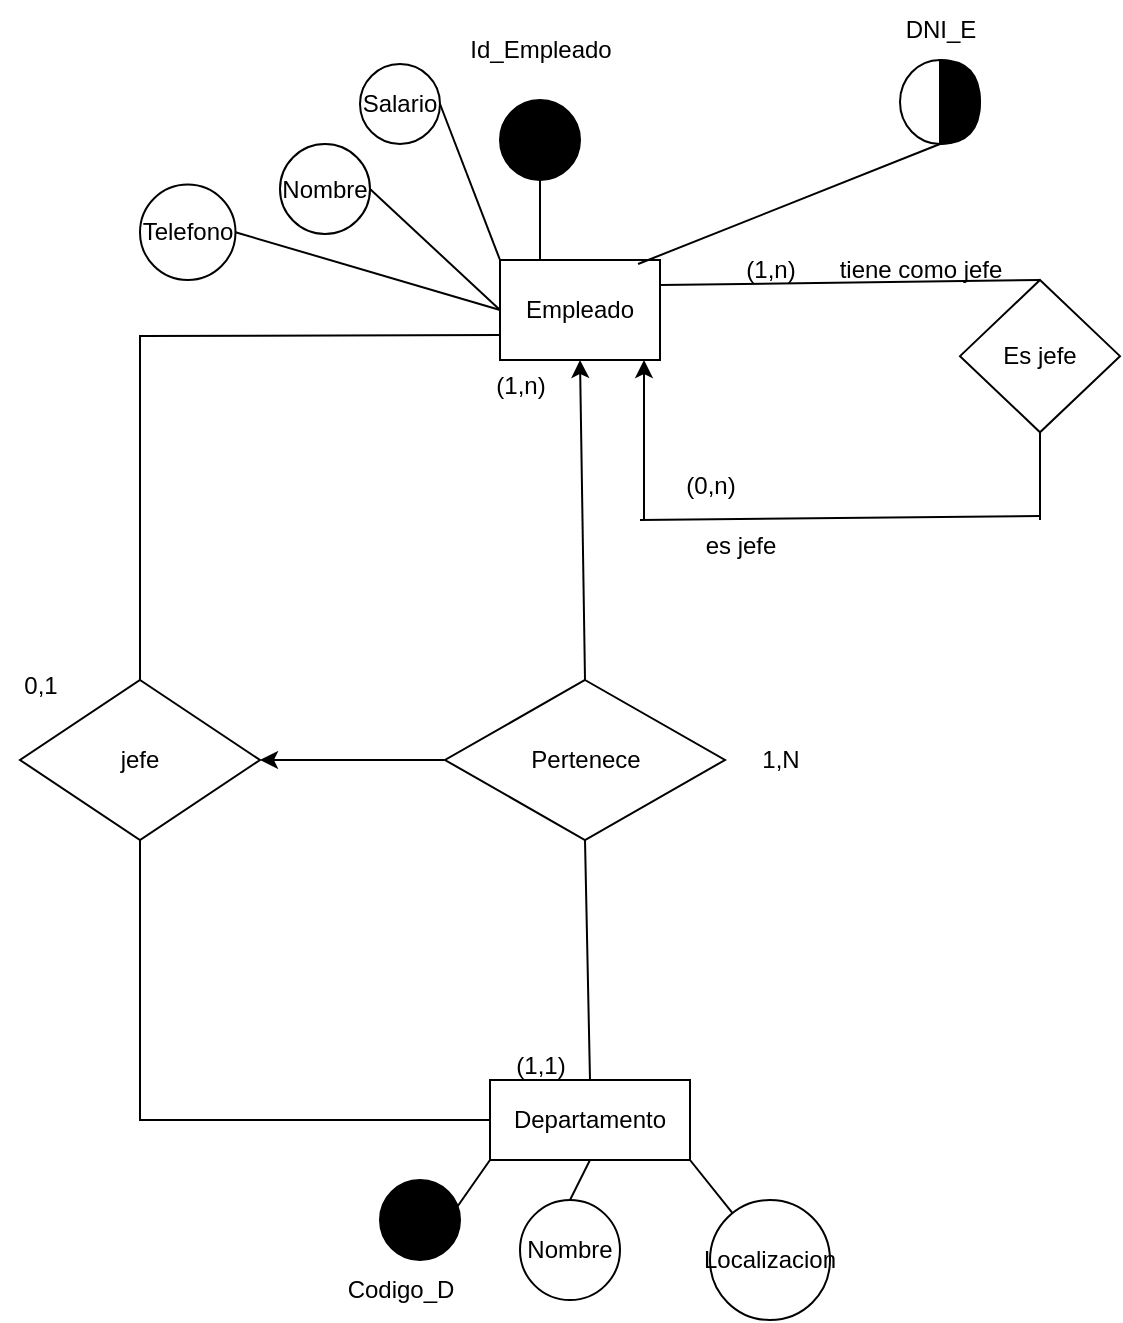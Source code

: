 <mxfile version="24.7.16">
  <diagram id="R2lEEEUBdFMjLlhIrx00" name="Page-1">
    <mxGraphModel dx="794" dy="724" grid="1" gridSize="10" guides="1" tooltips="1" connect="1" arrows="1" fold="1" page="1" pageScale="1" pageWidth="850" pageHeight="1100" math="0" shadow="0" extFonts="Permanent Marker^https://fonts.googleapis.com/css?family=Permanent+Marker">
      <root>
        <mxCell id="0" />
        <mxCell id="1" parent="0" />
        <mxCell id="0d2nktneiDjZBYRKHVjC-1" value="Empleado" style="rounded=0;whiteSpace=wrap;html=1;" vertex="1" parent="1">
          <mxGeometry x="470" y="160" width="80" height="50" as="geometry" />
        </mxCell>
        <mxCell id="0d2nktneiDjZBYRKHVjC-5" value="&lt;span style=&quot;background-color: rgb(0, 0, 0);&quot;&gt;id_E&lt;/span&gt;" style="ellipse;whiteSpace=wrap;html=1;aspect=fixed;strokeColor=#000000;fillColor=#000000;" vertex="1" parent="1">
          <mxGeometry x="470" y="80" width="40" height="40" as="geometry" />
        </mxCell>
        <mxCell id="0d2nktneiDjZBYRKHVjC-6" value="Departamento" style="rounded=0;whiteSpace=wrap;html=1;" vertex="1" parent="1">
          <mxGeometry x="465" y="570" width="100" height="40" as="geometry" />
        </mxCell>
        <mxCell id="0d2nktneiDjZBYRKHVjC-10" value="Nombre" style="ellipse;whiteSpace=wrap;html=1;aspect=fixed;" vertex="1" parent="1">
          <mxGeometry x="360" y="102" width="45" height="45" as="geometry" />
        </mxCell>
        <mxCell id="0d2nktneiDjZBYRKHVjC-12" value="Telefono" style="ellipse;whiteSpace=wrap;html=1;aspect=fixed;" vertex="1" parent="1">
          <mxGeometry x="290" y="122.25" width="47.75" height="47.75" as="geometry" />
        </mxCell>
        <mxCell id="0d2nktneiDjZBYRKHVjC-14" value="Salario" style="ellipse;whiteSpace=wrap;html=1;aspect=fixed;" vertex="1" parent="1">
          <mxGeometry x="400" y="62" width="40" height="40" as="geometry" />
        </mxCell>
        <mxCell id="0d2nktneiDjZBYRKHVjC-15" value="Pertenece" style="rhombus;whiteSpace=wrap;html=1;" vertex="1" parent="1">
          <mxGeometry x="442.5" y="370" width="140" height="80" as="geometry" />
        </mxCell>
        <mxCell id="0d2nktneiDjZBYRKHVjC-21" value="Id_Empleado" style="text;html=1;align=center;verticalAlign=middle;resizable=0;points=[];autosize=1;strokeColor=none;fillColor=none;" vertex="1" parent="1">
          <mxGeometry x="445" y="40" width="90" height="30" as="geometry" />
        </mxCell>
        <mxCell id="0d2nktneiDjZBYRKHVjC-23" value="" style="endArrow=none;html=1;rounded=0;entryX=0.5;entryY=1;entryDx=0;entryDy=0;exitX=0.863;exitY=0.04;exitDx=0;exitDy=0;exitPerimeter=0;" edge="1" parent="1" source="0d2nktneiDjZBYRKHVjC-1" target="0d2nktneiDjZBYRKHVjC-28">
          <mxGeometry width="50" height="50" relative="1" as="geometry">
            <mxPoint x="170" y="370" as="sourcePoint" />
            <mxPoint x="220" y="320" as="targetPoint" />
          </mxGeometry>
        </mxCell>
        <mxCell id="0d2nktneiDjZBYRKHVjC-24" value="" style="endArrow=none;html=1;rounded=0;entryX=0.5;entryY=1;entryDx=0;entryDy=0;exitX=0.25;exitY=0;exitDx=0;exitDy=0;" edge="1" parent="1" source="0d2nktneiDjZBYRKHVjC-1" target="0d2nktneiDjZBYRKHVjC-5">
          <mxGeometry width="50" height="50" relative="1" as="geometry">
            <mxPoint x="140" y="360" as="sourcePoint" />
            <mxPoint x="190" y="310" as="targetPoint" />
          </mxGeometry>
        </mxCell>
        <mxCell id="0d2nktneiDjZBYRKHVjC-25" value="" style="endArrow=none;html=1;rounded=0;exitX=1;exitY=0.5;exitDx=0;exitDy=0;entryX=0;entryY=0;entryDx=0;entryDy=0;" edge="1" parent="1" source="0d2nktneiDjZBYRKHVjC-14" target="0d2nktneiDjZBYRKHVjC-1">
          <mxGeometry width="50" height="50" relative="1" as="geometry">
            <mxPoint x="230" y="440" as="sourcePoint" />
            <mxPoint x="280" y="390" as="targetPoint" />
          </mxGeometry>
        </mxCell>
        <mxCell id="0d2nktneiDjZBYRKHVjC-26" value="" style="endArrow=none;html=1;rounded=0;exitX=1;exitY=0.5;exitDx=0;exitDy=0;entryX=0;entryY=0.5;entryDx=0;entryDy=0;" edge="1" parent="1" source="0d2nktneiDjZBYRKHVjC-10" target="0d2nktneiDjZBYRKHVjC-1">
          <mxGeometry width="50" height="50" relative="1" as="geometry">
            <mxPoint x="125" y="410" as="sourcePoint" />
            <mxPoint x="175" y="360" as="targetPoint" />
          </mxGeometry>
        </mxCell>
        <mxCell id="0d2nktneiDjZBYRKHVjC-27" value="" style="endArrow=none;html=1;rounded=0;exitX=1;exitY=0.5;exitDx=0;exitDy=0;entryX=0;entryY=0.5;entryDx=0;entryDy=0;" edge="1" parent="1" source="0d2nktneiDjZBYRKHVjC-12" target="0d2nktneiDjZBYRKHVjC-1">
          <mxGeometry width="50" height="50" relative="1" as="geometry">
            <mxPoint x="145" y="450" as="sourcePoint" />
            <mxPoint x="195" y="400" as="targetPoint" />
          </mxGeometry>
        </mxCell>
        <mxCell id="0d2nktneiDjZBYRKHVjC-28" value="" style="shape=lineEllipse;line=vertical;perimeter=ellipsePerimeter;whiteSpace=wrap;html=1;backgroundOutline=1;" vertex="1" parent="1">
          <mxGeometry x="670" y="60" width="40" height="42" as="geometry" />
        </mxCell>
        <mxCell id="0d2nktneiDjZBYRKHVjC-30" value="DNI_E" style="text;html=1;align=center;verticalAlign=middle;resizable=0;points=[];autosize=1;strokeColor=none;fillColor=none;" vertex="1" parent="1">
          <mxGeometry x="660" y="30" width="60" height="30" as="geometry" />
        </mxCell>
        <mxCell id="0d2nktneiDjZBYRKHVjC-32" value="" style="ellipse;whiteSpace=wrap;html=1;aspect=fixed;fillColor=#000000;" vertex="1" parent="1">
          <mxGeometry x="410" y="620" width="40" height="40" as="geometry" />
        </mxCell>
        <mxCell id="0d2nktneiDjZBYRKHVjC-33" value="" style="endArrow=none;html=1;rounded=0;entryX=0.5;entryY=1;entryDx=0;entryDy=0;exitX=0;exitY=1;exitDx=0;exitDy=0;" edge="1" parent="1" source="0d2nktneiDjZBYRKHVjC-6" target="0d2nktneiDjZBYRKHVjC-32">
          <mxGeometry width="50" height="50" relative="1" as="geometry">
            <mxPoint x="590" y="380" as="sourcePoint" />
            <mxPoint x="640" y="330" as="targetPoint" />
          </mxGeometry>
        </mxCell>
        <mxCell id="0d2nktneiDjZBYRKHVjC-34" value="Codigo_D" style="text;html=1;align=center;verticalAlign=middle;resizable=0;points=[];autosize=1;strokeColor=none;fillColor=none;" vertex="1" parent="1">
          <mxGeometry x="380" y="660" width="80" height="30" as="geometry" />
        </mxCell>
        <mxCell id="0d2nktneiDjZBYRKHVjC-37" value="" style="endArrow=none;html=1;rounded=0;exitX=0.5;exitY=0;exitDx=0;exitDy=0;entryX=0.5;entryY=1;entryDx=0;entryDy=0;" edge="1" parent="1" source="0d2nktneiDjZBYRKHVjC-6" target="0d2nktneiDjZBYRKHVjC-15">
          <mxGeometry width="50" height="50" relative="1" as="geometry">
            <mxPoint x="500" y="550" as="sourcePoint" />
            <mxPoint x="550" y="500" as="targetPoint" />
          </mxGeometry>
        </mxCell>
        <mxCell id="0d2nktneiDjZBYRKHVjC-41" value="Es jefe" style="rhombus;whiteSpace=wrap;html=1;" vertex="1" parent="1">
          <mxGeometry x="700" y="170" width="80" height="76.13" as="geometry" />
        </mxCell>
        <mxCell id="0d2nktneiDjZBYRKHVjC-46" value="" style="endArrow=none;html=1;rounded=0;exitX=1;exitY=0.25;exitDx=0;exitDy=0;entryX=0.5;entryY=0;entryDx=0;entryDy=0;" edge="1" parent="1" source="0d2nktneiDjZBYRKHVjC-1" target="0d2nktneiDjZBYRKHVjC-41">
          <mxGeometry width="50" height="50" relative="1" as="geometry">
            <mxPoint x="570" y="215" as="sourcePoint" />
            <mxPoint x="620" y="165" as="targetPoint" />
          </mxGeometry>
        </mxCell>
        <mxCell id="0d2nktneiDjZBYRKHVjC-50" value="(1,n)" style="text;html=1;align=center;verticalAlign=middle;resizable=0;points=[];autosize=1;strokeColor=none;fillColor=none;" vertex="1" parent="1">
          <mxGeometry x="580" y="150" width="50" height="30" as="geometry" />
        </mxCell>
        <mxCell id="0d2nktneiDjZBYRKHVjC-51" value="(0,n)" style="text;html=1;align=center;verticalAlign=middle;resizable=0;points=[];autosize=1;strokeColor=none;fillColor=none;" vertex="1" parent="1">
          <mxGeometry x="550" y="258" width="50" height="30" as="geometry" />
        </mxCell>
        <mxCell id="0d2nktneiDjZBYRKHVjC-52" value="tiene como jefe" style="text;html=1;align=center;verticalAlign=middle;resizable=0;points=[];autosize=1;strokeColor=none;fillColor=none;" vertex="1" parent="1">
          <mxGeometry x="630" y="150" width="100" height="30" as="geometry" />
        </mxCell>
        <mxCell id="0d2nktneiDjZBYRKHVjC-53" value="es jefe" style="text;html=1;align=center;verticalAlign=middle;resizable=0;points=[];autosize=1;strokeColor=none;fillColor=none;" vertex="1" parent="1">
          <mxGeometry x="560" y="288" width="60" height="30" as="geometry" />
        </mxCell>
        <mxCell id="0d2nktneiDjZBYRKHVjC-54" value="" style="shape=or;whiteSpace=wrap;html=1;fillColor=#000000;" vertex="1" parent="1">
          <mxGeometry x="690" y="60" width="20" height="42" as="geometry" />
        </mxCell>
        <mxCell id="0d2nktneiDjZBYRKHVjC-55" value="" style="endArrow=none;html=1;rounded=0;entryX=0.5;entryY=1;entryDx=0;entryDy=0;exitX=0.5;exitY=0;exitDx=0;exitDy=0;" edge="1" parent="1" source="0d2nktneiDjZBYRKHVjC-56" target="0d2nktneiDjZBYRKHVjC-6">
          <mxGeometry width="50" height="50" relative="1" as="geometry">
            <mxPoint x="530" y="670" as="sourcePoint" />
            <mxPoint x="570" y="640" as="targetPoint" />
          </mxGeometry>
        </mxCell>
        <mxCell id="0d2nktneiDjZBYRKHVjC-56" value="Nombre" style="ellipse;whiteSpace=wrap;html=1;aspect=fixed;" vertex="1" parent="1">
          <mxGeometry x="480" y="630" width="50" height="50" as="geometry" />
        </mxCell>
        <mxCell id="0d2nktneiDjZBYRKHVjC-57" value="" style="endArrow=classic;html=1;rounded=0;exitX=0.5;exitY=0;exitDx=0;exitDy=0;entryX=0.5;entryY=1;entryDx=0;entryDy=0;" edge="1" parent="1" source="0d2nktneiDjZBYRKHVjC-15" target="0d2nktneiDjZBYRKHVjC-1">
          <mxGeometry width="50" height="50" relative="1" as="geometry">
            <mxPoint x="405" y="338" as="sourcePoint" />
            <mxPoint x="455" y="288" as="targetPoint" />
          </mxGeometry>
        </mxCell>
        <mxCell id="0d2nktneiDjZBYRKHVjC-58" value="" style="endArrow=none;html=1;rounded=0;exitX=1;exitY=1;exitDx=0;exitDy=0;" edge="1" parent="1" source="0d2nktneiDjZBYRKHVjC-6" target="0d2nktneiDjZBYRKHVjC-59">
          <mxGeometry width="50" height="50" relative="1" as="geometry">
            <mxPoint x="590" y="680" as="sourcePoint" />
            <mxPoint x="600" y="640" as="targetPoint" />
          </mxGeometry>
        </mxCell>
        <mxCell id="0d2nktneiDjZBYRKHVjC-59" value="Localizacion" style="ellipse;whiteSpace=wrap;html=1;aspect=fixed;" vertex="1" parent="1">
          <mxGeometry x="575" y="630" width="60" height="60" as="geometry" />
        </mxCell>
        <mxCell id="0d2nktneiDjZBYRKHVjC-61" value="(1,1)" style="text;html=1;align=center;verticalAlign=middle;resizable=0;points=[];autosize=1;strokeColor=none;fillColor=none;" vertex="1" parent="1">
          <mxGeometry x="465" y="548" width="50" height="30" as="geometry" />
        </mxCell>
        <mxCell id="0d2nktneiDjZBYRKHVjC-62" value="(1,n)" style="text;html=1;align=center;verticalAlign=middle;resizable=0;points=[];autosize=1;strokeColor=none;fillColor=none;" vertex="1" parent="1">
          <mxGeometry x="455" y="208" width="50" height="30" as="geometry" />
        </mxCell>
        <mxCell id="0d2nktneiDjZBYRKHVjC-64" value="1,N" style="text;html=1;align=center;verticalAlign=middle;resizable=0;points=[];autosize=1;strokeColor=none;fillColor=none;" vertex="1" parent="1">
          <mxGeometry x="590" y="395" width="40" height="30" as="geometry" />
        </mxCell>
        <mxCell id="0d2nktneiDjZBYRKHVjC-66" value="" style="endArrow=none;html=1;rounded=0;entryX=0.5;entryY=1;entryDx=0;entryDy=0;" edge="1" parent="1" target="0d2nktneiDjZBYRKHVjC-41">
          <mxGeometry width="50" height="50" relative="1" as="geometry">
            <mxPoint x="740" y="290" as="sourcePoint" />
            <mxPoint x="740" y="258" as="targetPoint" />
          </mxGeometry>
        </mxCell>
        <mxCell id="0d2nktneiDjZBYRKHVjC-67" value="" style="endArrow=none;html=1;rounded=0;" edge="1" parent="1">
          <mxGeometry width="50" height="50" relative="1" as="geometry">
            <mxPoint x="540" y="290" as="sourcePoint" />
            <mxPoint x="740" y="288" as="targetPoint" />
          </mxGeometry>
        </mxCell>
        <mxCell id="0d2nktneiDjZBYRKHVjC-68" value="" style="endArrow=classic;html=1;rounded=0;entryX=0.9;entryY=1;entryDx=0;entryDy=0;entryPerimeter=0;" edge="1" parent="1" target="0d2nktneiDjZBYRKHVjC-1">
          <mxGeometry width="50" height="50" relative="1" as="geometry">
            <mxPoint x="542" y="290" as="sourcePoint" />
            <mxPoint x="590" y="230" as="targetPoint" />
          </mxGeometry>
        </mxCell>
        <mxCell id="0d2nktneiDjZBYRKHVjC-72" value="" style="endArrow=none;html=1;rounded=0;exitX=0;exitY=0.5;exitDx=0;exitDy=0;entryX=0.5;entryY=1;entryDx=0;entryDy=0;" edge="1" parent="1" source="0d2nktneiDjZBYRKHVjC-6" target="0d2nktneiDjZBYRKHVjC-73">
          <mxGeometry width="50" height="50" relative="1" as="geometry">
            <mxPoint x="355" y="588" as="sourcePoint" />
            <mxPoint x="290" y="430" as="targetPoint" />
            <Array as="points">
              <mxPoint x="290" y="590" />
            </Array>
          </mxGeometry>
        </mxCell>
        <mxCell id="0d2nktneiDjZBYRKHVjC-73" value="jefe" style="rhombus;whiteSpace=wrap;html=1;" vertex="1" parent="1">
          <mxGeometry x="230" y="370" width="120" height="80" as="geometry" />
        </mxCell>
        <mxCell id="0d2nktneiDjZBYRKHVjC-75" value="" style="endArrow=classic;html=1;rounded=0;exitX=0;exitY=0.5;exitDx=0;exitDy=0;entryX=1;entryY=0.5;entryDx=0;entryDy=0;" edge="1" parent="1" source="0d2nktneiDjZBYRKHVjC-15" target="0d2nktneiDjZBYRKHVjC-73">
          <mxGeometry width="50" height="50" relative="1" as="geometry">
            <mxPoint x="590" y="400" as="sourcePoint" />
            <mxPoint x="640" y="350" as="targetPoint" />
          </mxGeometry>
        </mxCell>
        <mxCell id="0d2nktneiDjZBYRKHVjC-78" value="" style="endArrow=none;html=1;rounded=0;entryX=0;entryY=0.75;entryDx=0;entryDy=0;exitX=0.5;exitY=0;exitDx=0;exitDy=0;" edge="1" parent="1" source="0d2nktneiDjZBYRKHVjC-73" target="0d2nktneiDjZBYRKHVjC-1">
          <mxGeometry width="50" height="50" relative="1" as="geometry">
            <mxPoint x="355" y="270" as="sourcePoint" />
            <mxPoint x="405" y="220" as="targetPoint" />
            <Array as="points">
              <mxPoint x="290" y="198" />
            </Array>
          </mxGeometry>
        </mxCell>
        <mxCell id="0d2nktneiDjZBYRKHVjC-79" value="0,1" style="text;html=1;align=center;verticalAlign=middle;resizable=0;points=[];autosize=1;strokeColor=none;fillColor=none;" vertex="1" parent="1">
          <mxGeometry x="220" y="358" width="40" height="30" as="geometry" />
        </mxCell>
      </root>
    </mxGraphModel>
  </diagram>
</mxfile>
